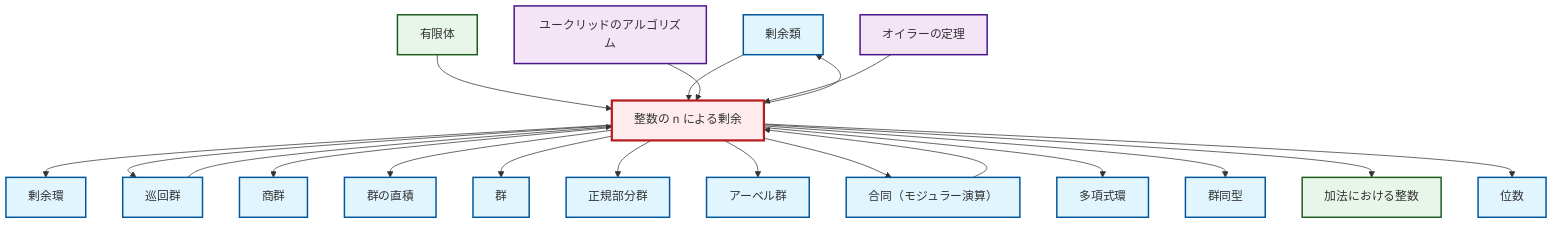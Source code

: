 graph TD
    classDef definition fill:#e1f5fe,stroke:#01579b,stroke-width:2px
    classDef theorem fill:#f3e5f5,stroke:#4a148c,stroke-width:2px
    classDef axiom fill:#fff3e0,stroke:#e65100,stroke-width:2px
    classDef example fill:#e8f5e9,stroke:#1b5e20,stroke-width:2px
    classDef current fill:#ffebee,stroke:#b71c1c,stroke-width:3px
    def-abelian-group["アーベル群"]:::definition
    ex-integers-addition["加法における整数"]:::example
    def-normal-subgroup["正規部分群"]:::definition
    def-quotient-ring["剰余環"]:::definition
    def-coset["剰余類"]:::definition
    def-isomorphism["群同型"]:::definition
    def-polynomial-ring["多項式環"]:::definition
    ex-finite-field["有限体"]:::example
    def-order["位数"]:::definition
    def-direct-product["群の直積"]:::definition
    thm-euclidean-algorithm["ユークリッドのアルゴリズム"]:::theorem
    thm-euler["オイラーの定理"]:::theorem
    ex-quotient-integers-mod-n["整数の n による剰余"]:::example
    def-cyclic-group["巡回群"]:::definition
    def-congruence["合同（モジュラー演算）"]:::definition
    def-group["群"]:::definition
    def-quotient-group["商群"]:::definition
    ex-quotient-integers-mod-n --> def-quotient-ring
    ex-quotient-integers-mod-n --> def-cyclic-group
    ex-quotient-integers-mod-n --> def-quotient-group
    ex-quotient-integers-mod-n --> def-direct-product
    def-cyclic-group --> ex-quotient-integers-mod-n
    ex-finite-field --> ex-quotient-integers-mod-n
    def-coset --> ex-quotient-integers-mod-n
    ex-quotient-integers-mod-n --> def-group
    ex-quotient-integers-mod-n --> def-coset
    ex-quotient-integers-mod-n --> def-normal-subgroup
    ex-quotient-integers-mod-n --> def-abelian-group
    thm-euclidean-algorithm --> ex-quotient-integers-mod-n
    ex-quotient-integers-mod-n --> def-congruence
    ex-quotient-integers-mod-n --> def-polynomial-ring
    ex-quotient-integers-mod-n --> def-isomorphism
    ex-quotient-integers-mod-n --> ex-integers-addition
    thm-euler --> ex-quotient-integers-mod-n
    ex-quotient-integers-mod-n --> def-order
    def-congruence --> ex-quotient-integers-mod-n
    class ex-quotient-integers-mod-n current